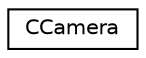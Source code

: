 digraph G
{
  edge [fontname="Helvetica",fontsize="10",labelfontname="Helvetica",labelfontsize="10"];
  node [fontname="Helvetica",fontsize="10",shape=record];
  rankdir="LR";
  Node1 [label="CCamera",height=0.2,width=0.4,color="black", fillcolor="white", style="filled",URL="$class_c_camera.html"];
}
